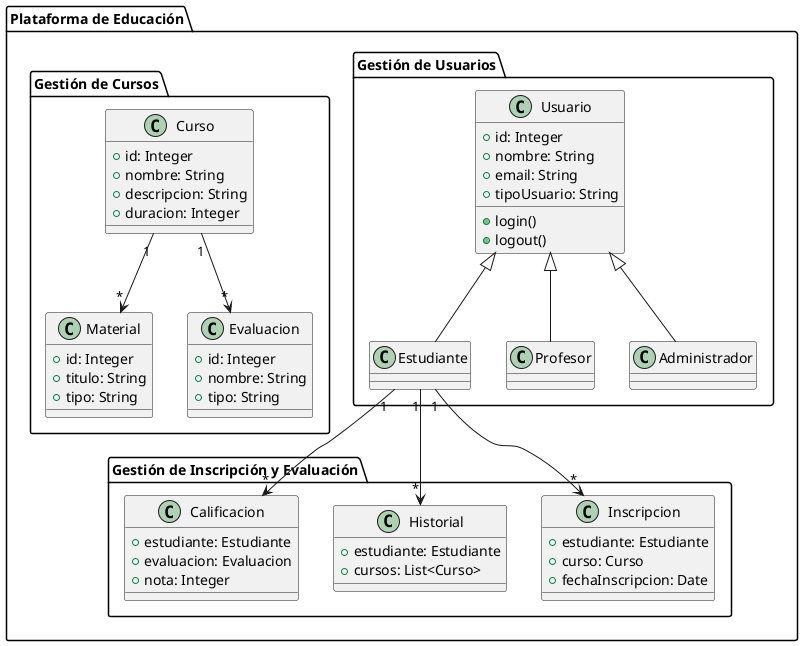 @startuml
package "Plataforma de Educación" {
    
    package "Gestión de Usuarios" {
        class Usuario {
            + id: Integer
            + nombre: String
            + email: String
            + tipoUsuario: String
            + login()
            + logout()
        }

        class Estudiante
        class Profesor
        class Administrador

        Usuario <|-- Estudiante
        Usuario <|-- Profesor
        Usuario <|-- Administrador
    }

    package "Gestión de Cursos" {
        class Curso {
            + id: Integer
            + nombre: String
            + descripcion: String
            + duracion: Integer
        }

        class Material {
            + id: Integer
            + titulo: String
            + tipo: String
        }

        class Evaluacion {
            + id: Integer
            + nombre: String
            + tipo: String
        }

        Curso "1" --> "*" Material
        Curso "1" --> "*" Evaluacion
    }

    package "Gestión de Inscripción y Evaluación" {
        class Inscripcion {
            + estudiante: Estudiante
            + curso: Curso
            + fechaInscripcion: Date
        }

        class Historial {
            + estudiante: Estudiante
            + cursos: List<Curso>
        }

        class Calificacion {
            + estudiante: Estudiante
            + evaluacion: Evaluacion
            + nota: Integer
        }

        Estudiante "1" --> "*" Inscripcion
        Estudiante "1" --> "*" Historial
        Estudiante "1" --> "*" Calificacion
    }
}
@enduml